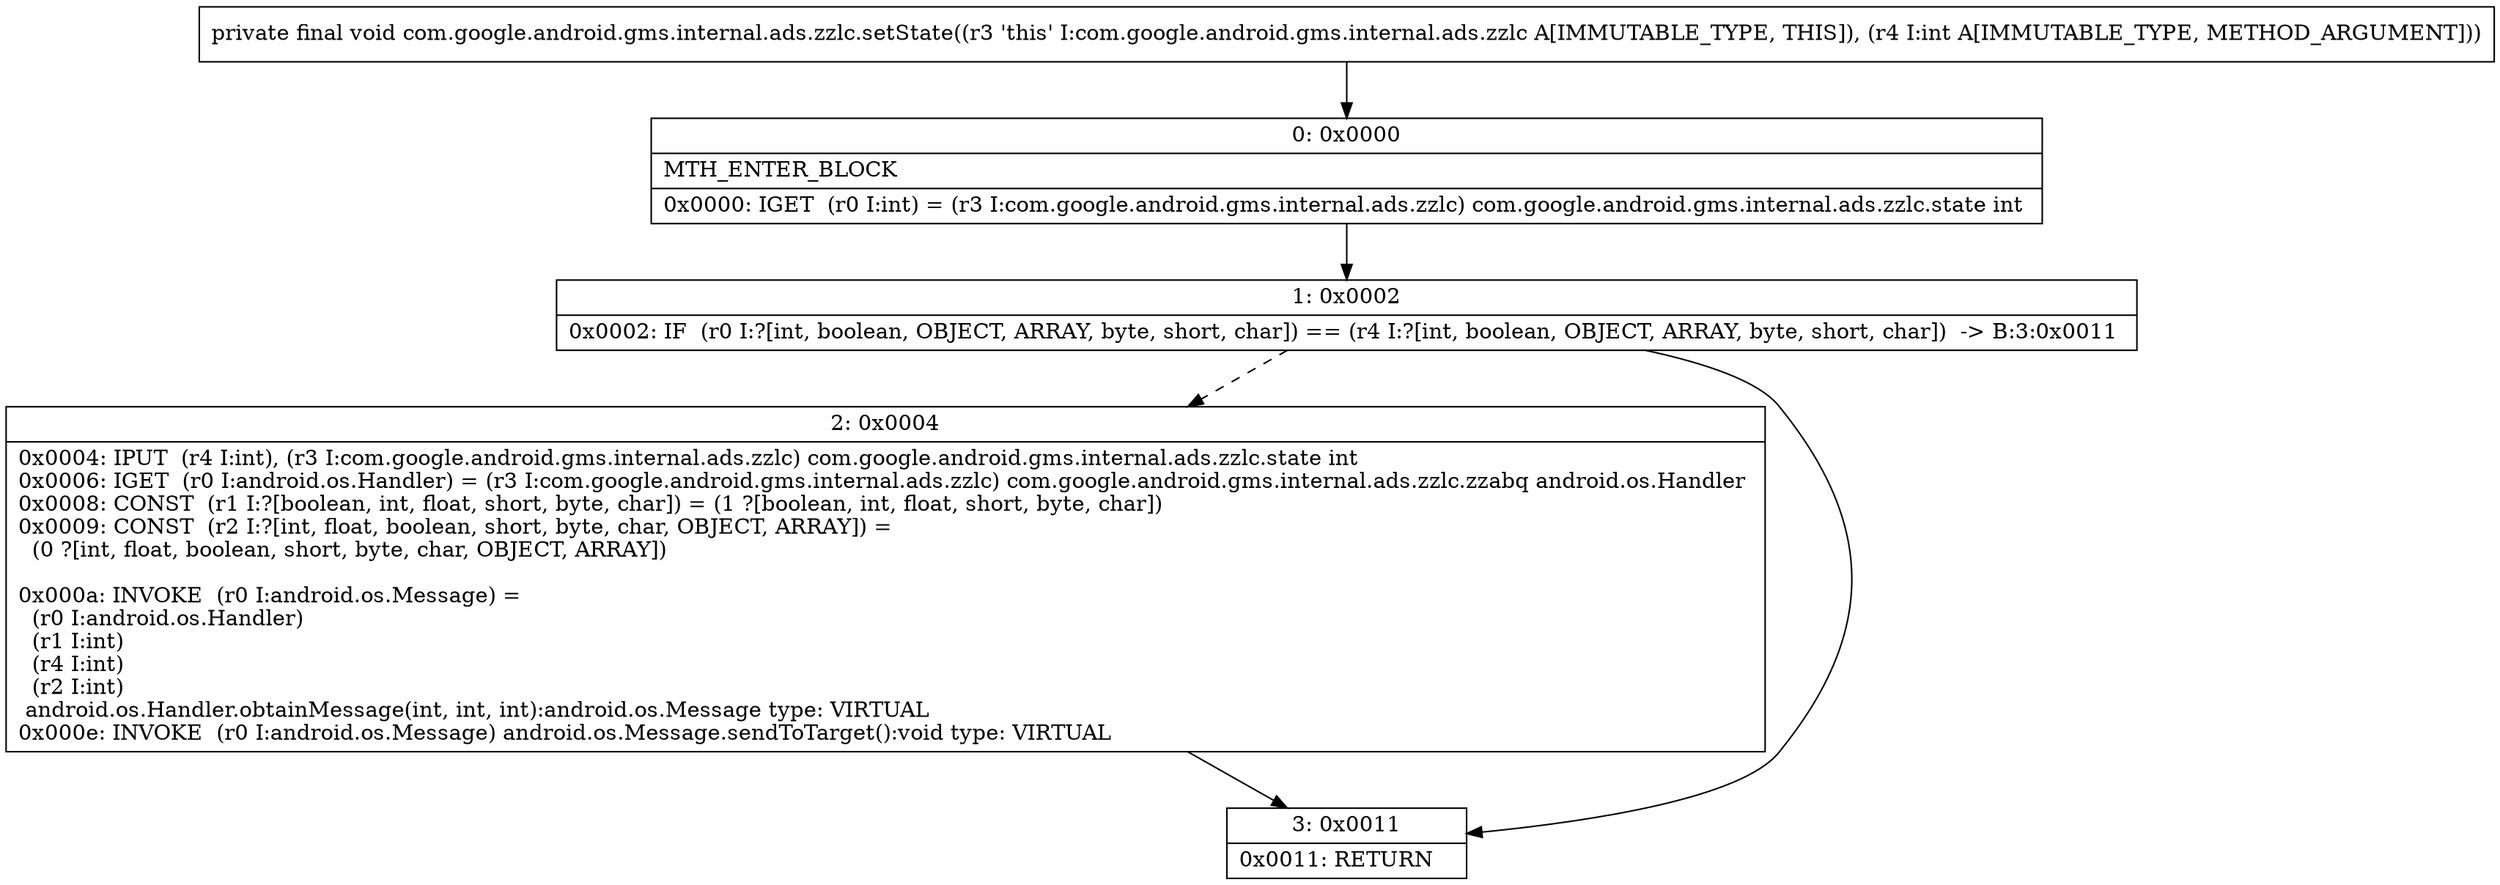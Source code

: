 digraph "CFG forcom.google.android.gms.internal.ads.zzlc.setState(I)V" {
Node_0 [shape=record,label="{0\:\ 0x0000|MTH_ENTER_BLOCK\l|0x0000: IGET  (r0 I:int) = (r3 I:com.google.android.gms.internal.ads.zzlc) com.google.android.gms.internal.ads.zzlc.state int \l}"];
Node_1 [shape=record,label="{1\:\ 0x0002|0x0002: IF  (r0 I:?[int, boolean, OBJECT, ARRAY, byte, short, char]) == (r4 I:?[int, boolean, OBJECT, ARRAY, byte, short, char])  \-\> B:3:0x0011 \l}"];
Node_2 [shape=record,label="{2\:\ 0x0004|0x0004: IPUT  (r4 I:int), (r3 I:com.google.android.gms.internal.ads.zzlc) com.google.android.gms.internal.ads.zzlc.state int \l0x0006: IGET  (r0 I:android.os.Handler) = (r3 I:com.google.android.gms.internal.ads.zzlc) com.google.android.gms.internal.ads.zzlc.zzabq android.os.Handler \l0x0008: CONST  (r1 I:?[boolean, int, float, short, byte, char]) = (1 ?[boolean, int, float, short, byte, char]) \l0x0009: CONST  (r2 I:?[int, float, boolean, short, byte, char, OBJECT, ARRAY]) = \l  (0 ?[int, float, boolean, short, byte, char, OBJECT, ARRAY])\l \l0x000a: INVOKE  (r0 I:android.os.Message) = \l  (r0 I:android.os.Handler)\l  (r1 I:int)\l  (r4 I:int)\l  (r2 I:int)\l android.os.Handler.obtainMessage(int, int, int):android.os.Message type: VIRTUAL \l0x000e: INVOKE  (r0 I:android.os.Message) android.os.Message.sendToTarget():void type: VIRTUAL \l}"];
Node_3 [shape=record,label="{3\:\ 0x0011|0x0011: RETURN   \l}"];
MethodNode[shape=record,label="{private final void com.google.android.gms.internal.ads.zzlc.setState((r3 'this' I:com.google.android.gms.internal.ads.zzlc A[IMMUTABLE_TYPE, THIS]), (r4 I:int A[IMMUTABLE_TYPE, METHOD_ARGUMENT])) }"];
MethodNode -> Node_0;
Node_0 -> Node_1;
Node_1 -> Node_2[style=dashed];
Node_1 -> Node_3;
Node_2 -> Node_3;
}

